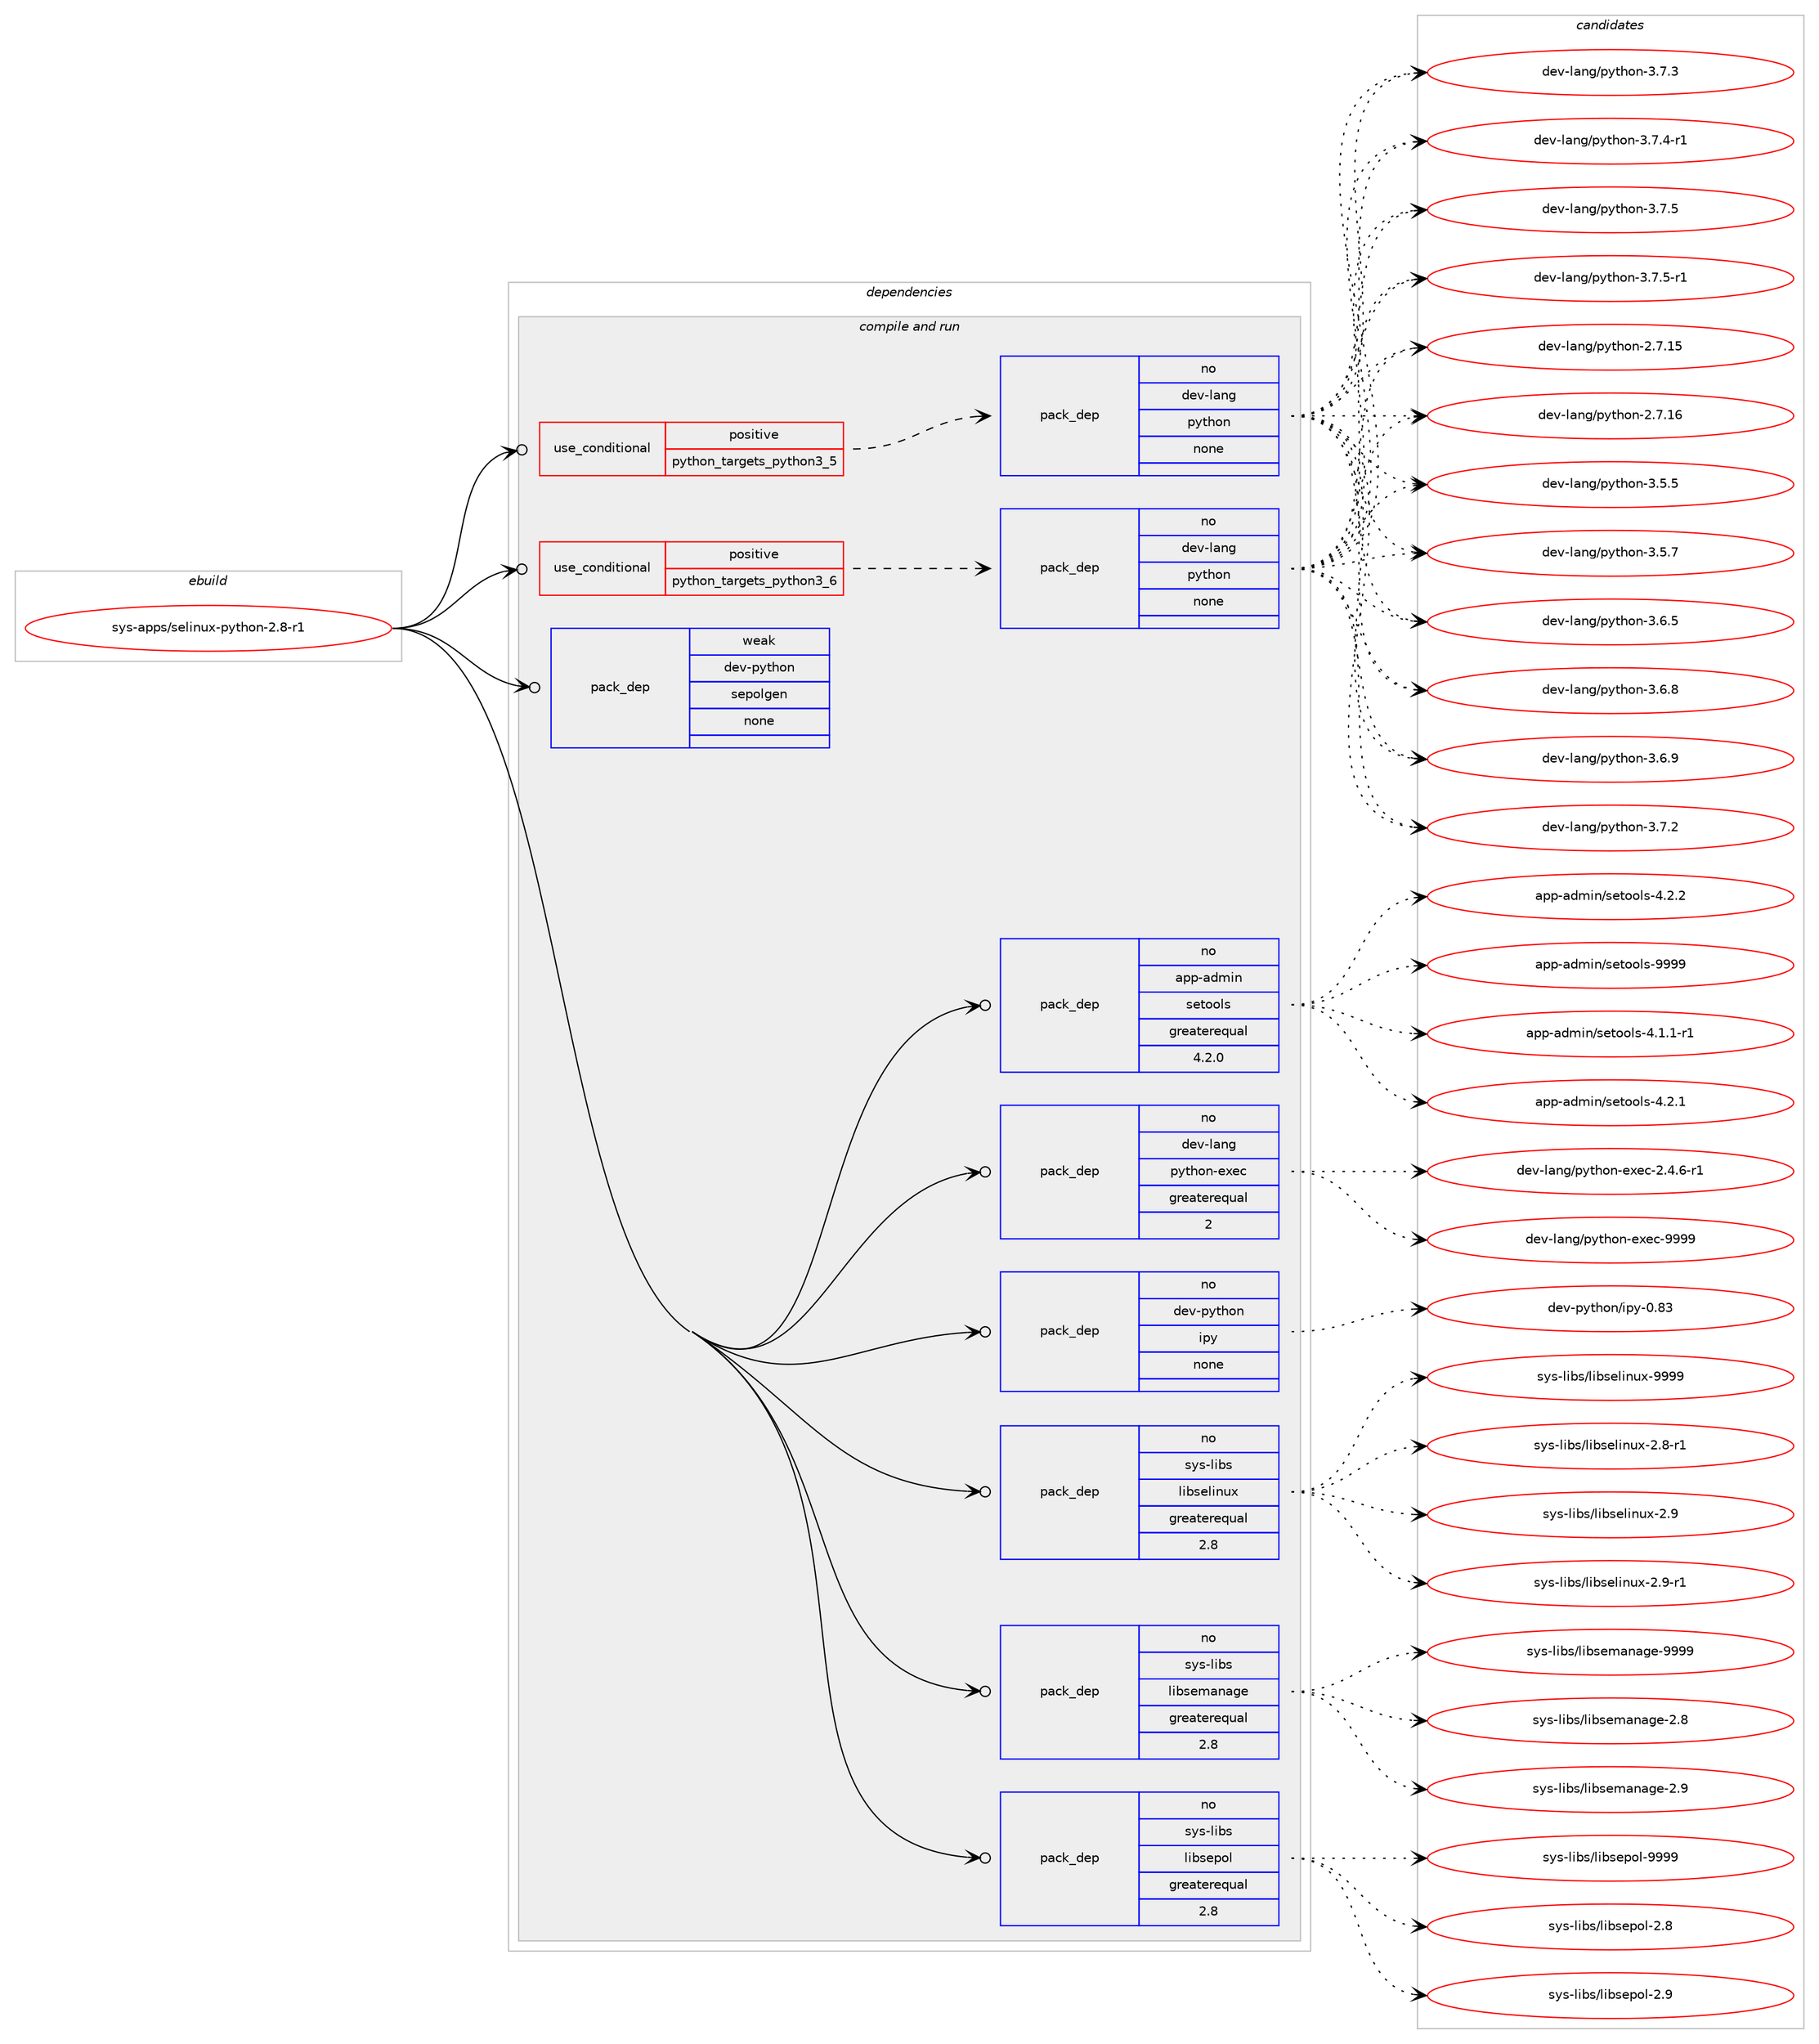digraph prolog {

# *************
# Graph options
# *************

newrank=true;
concentrate=true;
compound=true;
graph [rankdir=LR,fontname=Helvetica,fontsize=10,ranksep=1.5];#, ranksep=2.5, nodesep=0.2];
edge  [arrowhead=vee];
node  [fontname=Helvetica,fontsize=10];

# **********
# The ebuild
# **********

subgraph cluster_leftcol {
color=gray;
rank=same;
label=<<i>ebuild</i>>;
id [label="sys-apps/selinux-python-2.8-r1", color=red, width=4, href="../sys-apps/selinux-python-2.8-r1.svg"];
}

# ****************
# The dependencies
# ****************

subgraph cluster_midcol {
color=gray;
label=<<i>dependencies</i>>;
subgraph cluster_compile {
fillcolor="#eeeeee";
style=filled;
label=<<i>compile</i>>;
}
subgraph cluster_compileandrun {
fillcolor="#eeeeee";
style=filled;
label=<<i>compile and run</i>>;
subgraph cond211514 {
dependency877937 [label=<<TABLE BORDER="0" CELLBORDER="1" CELLSPACING="0" CELLPADDING="4"><TR><TD ROWSPAN="3" CELLPADDING="10">use_conditional</TD></TR><TR><TD>positive</TD></TR><TR><TD>python_targets_python3_5</TD></TR></TABLE>>, shape=none, color=red];
subgraph pack651043 {
dependency877938 [label=<<TABLE BORDER="0" CELLBORDER="1" CELLSPACING="0" CELLPADDING="4" WIDTH="220"><TR><TD ROWSPAN="6" CELLPADDING="30">pack_dep</TD></TR><TR><TD WIDTH="110">no</TD></TR><TR><TD>dev-lang</TD></TR><TR><TD>python</TD></TR><TR><TD>none</TD></TR><TR><TD></TD></TR></TABLE>>, shape=none, color=blue];
}
dependency877937:e -> dependency877938:w [weight=20,style="dashed",arrowhead="vee"];
}
id:e -> dependency877937:w [weight=20,style="solid",arrowhead="odotvee"];
subgraph cond211515 {
dependency877939 [label=<<TABLE BORDER="0" CELLBORDER="1" CELLSPACING="0" CELLPADDING="4"><TR><TD ROWSPAN="3" CELLPADDING="10">use_conditional</TD></TR><TR><TD>positive</TD></TR><TR><TD>python_targets_python3_6</TD></TR></TABLE>>, shape=none, color=red];
subgraph pack651044 {
dependency877940 [label=<<TABLE BORDER="0" CELLBORDER="1" CELLSPACING="0" CELLPADDING="4" WIDTH="220"><TR><TD ROWSPAN="6" CELLPADDING="30">pack_dep</TD></TR><TR><TD WIDTH="110">no</TD></TR><TR><TD>dev-lang</TD></TR><TR><TD>python</TD></TR><TR><TD>none</TD></TR><TR><TD></TD></TR></TABLE>>, shape=none, color=blue];
}
dependency877939:e -> dependency877940:w [weight=20,style="dashed",arrowhead="vee"];
}
id:e -> dependency877939:w [weight=20,style="solid",arrowhead="odotvee"];
subgraph pack651045 {
dependency877941 [label=<<TABLE BORDER="0" CELLBORDER="1" CELLSPACING="0" CELLPADDING="4" WIDTH="220"><TR><TD ROWSPAN="6" CELLPADDING="30">pack_dep</TD></TR><TR><TD WIDTH="110">no</TD></TR><TR><TD>app-admin</TD></TR><TR><TD>setools</TD></TR><TR><TD>greaterequal</TD></TR><TR><TD>4.2.0</TD></TR></TABLE>>, shape=none, color=blue];
}
id:e -> dependency877941:w [weight=20,style="solid",arrowhead="odotvee"];
subgraph pack651046 {
dependency877942 [label=<<TABLE BORDER="0" CELLBORDER="1" CELLSPACING="0" CELLPADDING="4" WIDTH="220"><TR><TD ROWSPAN="6" CELLPADDING="30">pack_dep</TD></TR><TR><TD WIDTH="110">no</TD></TR><TR><TD>dev-lang</TD></TR><TR><TD>python-exec</TD></TR><TR><TD>greaterequal</TD></TR><TR><TD>2</TD></TR></TABLE>>, shape=none, color=blue];
}
id:e -> dependency877942:w [weight=20,style="solid",arrowhead="odotvee"];
subgraph pack651047 {
dependency877943 [label=<<TABLE BORDER="0" CELLBORDER="1" CELLSPACING="0" CELLPADDING="4" WIDTH="220"><TR><TD ROWSPAN="6" CELLPADDING="30">pack_dep</TD></TR><TR><TD WIDTH="110">no</TD></TR><TR><TD>dev-python</TD></TR><TR><TD>ipy</TD></TR><TR><TD>none</TD></TR><TR><TD></TD></TR></TABLE>>, shape=none, color=blue];
}
id:e -> dependency877943:w [weight=20,style="solid",arrowhead="odotvee"];
subgraph pack651048 {
dependency877944 [label=<<TABLE BORDER="0" CELLBORDER="1" CELLSPACING="0" CELLPADDING="4" WIDTH="220"><TR><TD ROWSPAN="6" CELLPADDING="30">pack_dep</TD></TR><TR><TD WIDTH="110">no</TD></TR><TR><TD>sys-libs</TD></TR><TR><TD>libselinux</TD></TR><TR><TD>greaterequal</TD></TR><TR><TD>2.8</TD></TR></TABLE>>, shape=none, color=blue];
}
id:e -> dependency877944:w [weight=20,style="solid",arrowhead="odotvee"];
subgraph pack651049 {
dependency877945 [label=<<TABLE BORDER="0" CELLBORDER="1" CELLSPACING="0" CELLPADDING="4" WIDTH="220"><TR><TD ROWSPAN="6" CELLPADDING="30">pack_dep</TD></TR><TR><TD WIDTH="110">no</TD></TR><TR><TD>sys-libs</TD></TR><TR><TD>libsemanage</TD></TR><TR><TD>greaterequal</TD></TR><TR><TD>2.8</TD></TR></TABLE>>, shape=none, color=blue];
}
id:e -> dependency877945:w [weight=20,style="solid",arrowhead="odotvee"];
subgraph pack651050 {
dependency877946 [label=<<TABLE BORDER="0" CELLBORDER="1" CELLSPACING="0" CELLPADDING="4" WIDTH="220"><TR><TD ROWSPAN="6" CELLPADDING="30">pack_dep</TD></TR><TR><TD WIDTH="110">no</TD></TR><TR><TD>sys-libs</TD></TR><TR><TD>libsepol</TD></TR><TR><TD>greaterequal</TD></TR><TR><TD>2.8</TD></TR></TABLE>>, shape=none, color=blue];
}
id:e -> dependency877946:w [weight=20,style="solid",arrowhead="odotvee"];
subgraph pack651051 {
dependency877947 [label=<<TABLE BORDER="0" CELLBORDER="1" CELLSPACING="0" CELLPADDING="4" WIDTH="220"><TR><TD ROWSPAN="6" CELLPADDING="30">pack_dep</TD></TR><TR><TD WIDTH="110">weak</TD></TR><TR><TD>dev-python</TD></TR><TR><TD>sepolgen</TD></TR><TR><TD>none</TD></TR><TR><TD></TD></TR></TABLE>>, shape=none, color=blue];
}
id:e -> dependency877947:w [weight=20,style="solid",arrowhead="odotvee"];
}
subgraph cluster_run {
fillcolor="#eeeeee";
style=filled;
label=<<i>run</i>>;
}
}

# **************
# The candidates
# **************

subgraph cluster_choices {
rank=same;
color=gray;
label=<<i>candidates</i>>;

subgraph choice651043 {
color=black;
nodesep=1;
choice10010111845108971101034711212111610411111045504655464953 [label="dev-lang/python-2.7.15", color=red, width=4,href="../dev-lang/python-2.7.15.svg"];
choice10010111845108971101034711212111610411111045504655464954 [label="dev-lang/python-2.7.16", color=red, width=4,href="../dev-lang/python-2.7.16.svg"];
choice100101118451089711010347112121116104111110455146534653 [label="dev-lang/python-3.5.5", color=red, width=4,href="../dev-lang/python-3.5.5.svg"];
choice100101118451089711010347112121116104111110455146534655 [label="dev-lang/python-3.5.7", color=red, width=4,href="../dev-lang/python-3.5.7.svg"];
choice100101118451089711010347112121116104111110455146544653 [label="dev-lang/python-3.6.5", color=red, width=4,href="../dev-lang/python-3.6.5.svg"];
choice100101118451089711010347112121116104111110455146544656 [label="dev-lang/python-3.6.8", color=red, width=4,href="../dev-lang/python-3.6.8.svg"];
choice100101118451089711010347112121116104111110455146544657 [label="dev-lang/python-3.6.9", color=red, width=4,href="../dev-lang/python-3.6.9.svg"];
choice100101118451089711010347112121116104111110455146554650 [label="dev-lang/python-3.7.2", color=red, width=4,href="../dev-lang/python-3.7.2.svg"];
choice100101118451089711010347112121116104111110455146554651 [label="dev-lang/python-3.7.3", color=red, width=4,href="../dev-lang/python-3.7.3.svg"];
choice1001011184510897110103471121211161041111104551465546524511449 [label="dev-lang/python-3.7.4-r1", color=red, width=4,href="../dev-lang/python-3.7.4-r1.svg"];
choice100101118451089711010347112121116104111110455146554653 [label="dev-lang/python-3.7.5", color=red, width=4,href="../dev-lang/python-3.7.5.svg"];
choice1001011184510897110103471121211161041111104551465546534511449 [label="dev-lang/python-3.7.5-r1", color=red, width=4,href="../dev-lang/python-3.7.5-r1.svg"];
dependency877938:e -> choice10010111845108971101034711212111610411111045504655464953:w [style=dotted,weight="100"];
dependency877938:e -> choice10010111845108971101034711212111610411111045504655464954:w [style=dotted,weight="100"];
dependency877938:e -> choice100101118451089711010347112121116104111110455146534653:w [style=dotted,weight="100"];
dependency877938:e -> choice100101118451089711010347112121116104111110455146534655:w [style=dotted,weight="100"];
dependency877938:e -> choice100101118451089711010347112121116104111110455146544653:w [style=dotted,weight="100"];
dependency877938:e -> choice100101118451089711010347112121116104111110455146544656:w [style=dotted,weight="100"];
dependency877938:e -> choice100101118451089711010347112121116104111110455146544657:w [style=dotted,weight="100"];
dependency877938:e -> choice100101118451089711010347112121116104111110455146554650:w [style=dotted,weight="100"];
dependency877938:e -> choice100101118451089711010347112121116104111110455146554651:w [style=dotted,weight="100"];
dependency877938:e -> choice1001011184510897110103471121211161041111104551465546524511449:w [style=dotted,weight="100"];
dependency877938:e -> choice100101118451089711010347112121116104111110455146554653:w [style=dotted,weight="100"];
dependency877938:e -> choice1001011184510897110103471121211161041111104551465546534511449:w [style=dotted,weight="100"];
}
subgraph choice651044 {
color=black;
nodesep=1;
choice10010111845108971101034711212111610411111045504655464953 [label="dev-lang/python-2.7.15", color=red, width=4,href="../dev-lang/python-2.7.15.svg"];
choice10010111845108971101034711212111610411111045504655464954 [label="dev-lang/python-2.7.16", color=red, width=4,href="../dev-lang/python-2.7.16.svg"];
choice100101118451089711010347112121116104111110455146534653 [label="dev-lang/python-3.5.5", color=red, width=4,href="../dev-lang/python-3.5.5.svg"];
choice100101118451089711010347112121116104111110455146534655 [label="dev-lang/python-3.5.7", color=red, width=4,href="../dev-lang/python-3.5.7.svg"];
choice100101118451089711010347112121116104111110455146544653 [label="dev-lang/python-3.6.5", color=red, width=4,href="../dev-lang/python-3.6.5.svg"];
choice100101118451089711010347112121116104111110455146544656 [label="dev-lang/python-3.6.8", color=red, width=4,href="../dev-lang/python-3.6.8.svg"];
choice100101118451089711010347112121116104111110455146544657 [label="dev-lang/python-3.6.9", color=red, width=4,href="../dev-lang/python-3.6.9.svg"];
choice100101118451089711010347112121116104111110455146554650 [label="dev-lang/python-3.7.2", color=red, width=4,href="../dev-lang/python-3.7.2.svg"];
choice100101118451089711010347112121116104111110455146554651 [label="dev-lang/python-3.7.3", color=red, width=4,href="../dev-lang/python-3.7.3.svg"];
choice1001011184510897110103471121211161041111104551465546524511449 [label="dev-lang/python-3.7.4-r1", color=red, width=4,href="../dev-lang/python-3.7.4-r1.svg"];
choice100101118451089711010347112121116104111110455146554653 [label="dev-lang/python-3.7.5", color=red, width=4,href="../dev-lang/python-3.7.5.svg"];
choice1001011184510897110103471121211161041111104551465546534511449 [label="dev-lang/python-3.7.5-r1", color=red, width=4,href="../dev-lang/python-3.7.5-r1.svg"];
dependency877940:e -> choice10010111845108971101034711212111610411111045504655464953:w [style=dotted,weight="100"];
dependency877940:e -> choice10010111845108971101034711212111610411111045504655464954:w [style=dotted,weight="100"];
dependency877940:e -> choice100101118451089711010347112121116104111110455146534653:w [style=dotted,weight="100"];
dependency877940:e -> choice100101118451089711010347112121116104111110455146534655:w [style=dotted,weight="100"];
dependency877940:e -> choice100101118451089711010347112121116104111110455146544653:w [style=dotted,weight="100"];
dependency877940:e -> choice100101118451089711010347112121116104111110455146544656:w [style=dotted,weight="100"];
dependency877940:e -> choice100101118451089711010347112121116104111110455146544657:w [style=dotted,weight="100"];
dependency877940:e -> choice100101118451089711010347112121116104111110455146554650:w [style=dotted,weight="100"];
dependency877940:e -> choice100101118451089711010347112121116104111110455146554651:w [style=dotted,weight="100"];
dependency877940:e -> choice1001011184510897110103471121211161041111104551465546524511449:w [style=dotted,weight="100"];
dependency877940:e -> choice100101118451089711010347112121116104111110455146554653:w [style=dotted,weight="100"];
dependency877940:e -> choice1001011184510897110103471121211161041111104551465546534511449:w [style=dotted,weight="100"];
}
subgraph choice651045 {
color=black;
nodesep=1;
choice971121124597100109105110471151011161111111081154552464946494511449 [label="app-admin/setools-4.1.1-r1", color=red, width=4,href="../app-admin/setools-4.1.1-r1.svg"];
choice97112112459710010910511047115101116111111108115455246504649 [label="app-admin/setools-4.2.1", color=red, width=4,href="../app-admin/setools-4.2.1.svg"];
choice97112112459710010910511047115101116111111108115455246504650 [label="app-admin/setools-4.2.2", color=red, width=4,href="../app-admin/setools-4.2.2.svg"];
choice971121124597100109105110471151011161111111081154557575757 [label="app-admin/setools-9999", color=red, width=4,href="../app-admin/setools-9999.svg"];
dependency877941:e -> choice971121124597100109105110471151011161111111081154552464946494511449:w [style=dotted,weight="100"];
dependency877941:e -> choice97112112459710010910511047115101116111111108115455246504649:w [style=dotted,weight="100"];
dependency877941:e -> choice97112112459710010910511047115101116111111108115455246504650:w [style=dotted,weight="100"];
dependency877941:e -> choice971121124597100109105110471151011161111111081154557575757:w [style=dotted,weight="100"];
}
subgraph choice651046 {
color=black;
nodesep=1;
choice10010111845108971101034711212111610411111045101120101994550465246544511449 [label="dev-lang/python-exec-2.4.6-r1", color=red, width=4,href="../dev-lang/python-exec-2.4.6-r1.svg"];
choice10010111845108971101034711212111610411111045101120101994557575757 [label="dev-lang/python-exec-9999", color=red, width=4,href="../dev-lang/python-exec-9999.svg"];
dependency877942:e -> choice10010111845108971101034711212111610411111045101120101994550465246544511449:w [style=dotted,weight="100"];
dependency877942:e -> choice10010111845108971101034711212111610411111045101120101994557575757:w [style=dotted,weight="100"];
}
subgraph choice651047 {
color=black;
nodesep=1;
choice10010111845112121116104111110471051121214548465651 [label="dev-python/ipy-0.83", color=red, width=4,href="../dev-python/ipy-0.83.svg"];
dependency877943:e -> choice10010111845112121116104111110471051121214548465651:w [style=dotted,weight="100"];
}
subgraph choice651048 {
color=black;
nodesep=1;
choice11512111545108105981154710810598115101108105110117120455046564511449 [label="sys-libs/libselinux-2.8-r1", color=red, width=4,href="../sys-libs/libselinux-2.8-r1.svg"];
choice1151211154510810598115471081059811510110810511011712045504657 [label="sys-libs/libselinux-2.9", color=red, width=4,href="../sys-libs/libselinux-2.9.svg"];
choice11512111545108105981154710810598115101108105110117120455046574511449 [label="sys-libs/libselinux-2.9-r1", color=red, width=4,href="../sys-libs/libselinux-2.9-r1.svg"];
choice115121115451081059811547108105981151011081051101171204557575757 [label="sys-libs/libselinux-9999", color=red, width=4,href="../sys-libs/libselinux-9999.svg"];
dependency877944:e -> choice11512111545108105981154710810598115101108105110117120455046564511449:w [style=dotted,weight="100"];
dependency877944:e -> choice1151211154510810598115471081059811510110810511011712045504657:w [style=dotted,weight="100"];
dependency877944:e -> choice11512111545108105981154710810598115101108105110117120455046574511449:w [style=dotted,weight="100"];
dependency877944:e -> choice115121115451081059811547108105981151011081051101171204557575757:w [style=dotted,weight="100"];
}
subgraph choice651049 {
color=black;
nodesep=1;
choice11512111545108105981154710810598115101109971109710310145504656 [label="sys-libs/libsemanage-2.8", color=red, width=4,href="../sys-libs/libsemanage-2.8.svg"];
choice11512111545108105981154710810598115101109971109710310145504657 [label="sys-libs/libsemanage-2.9", color=red, width=4,href="../sys-libs/libsemanage-2.9.svg"];
choice1151211154510810598115471081059811510110997110971031014557575757 [label="sys-libs/libsemanage-9999", color=red, width=4,href="../sys-libs/libsemanage-9999.svg"];
dependency877945:e -> choice11512111545108105981154710810598115101109971109710310145504656:w [style=dotted,weight="100"];
dependency877945:e -> choice11512111545108105981154710810598115101109971109710310145504657:w [style=dotted,weight="100"];
dependency877945:e -> choice1151211154510810598115471081059811510110997110971031014557575757:w [style=dotted,weight="100"];
}
subgraph choice651050 {
color=black;
nodesep=1;
choice1151211154510810598115471081059811510111211110845504656 [label="sys-libs/libsepol-2.8", color=red, width=4,href="../sys-libs/libsepol-2.8.svg"];
choice1151211154510810598115471081059811510111211110845504657 [label="sys-libs/libsepol-2.9", color=red, width=4,href="../sys-libs/libsepol-2.9.svg"];
choice115121115451081059811547108105981151011121111084557575757 [label="sys-libs/libsepol-9999", color=red, width=4,href="../sys-libs/libsepol-9999.svg"];
dependency877946:e -> choice1151211154510810598115471081059811510111211110845504656:w [style=dotted,weight="100"];
dependency877946:e -> choice1151211154510810598115471081059811510111211110845504657:w [style=dotted,weight="100"];
dependency877946:e -> choice115121115451081059811547108105981151011121111084557575757:w [style=dotted,weight="100"];
}
subgraph choice651051 {
color=black;
nodesep=1;
}
}

}
